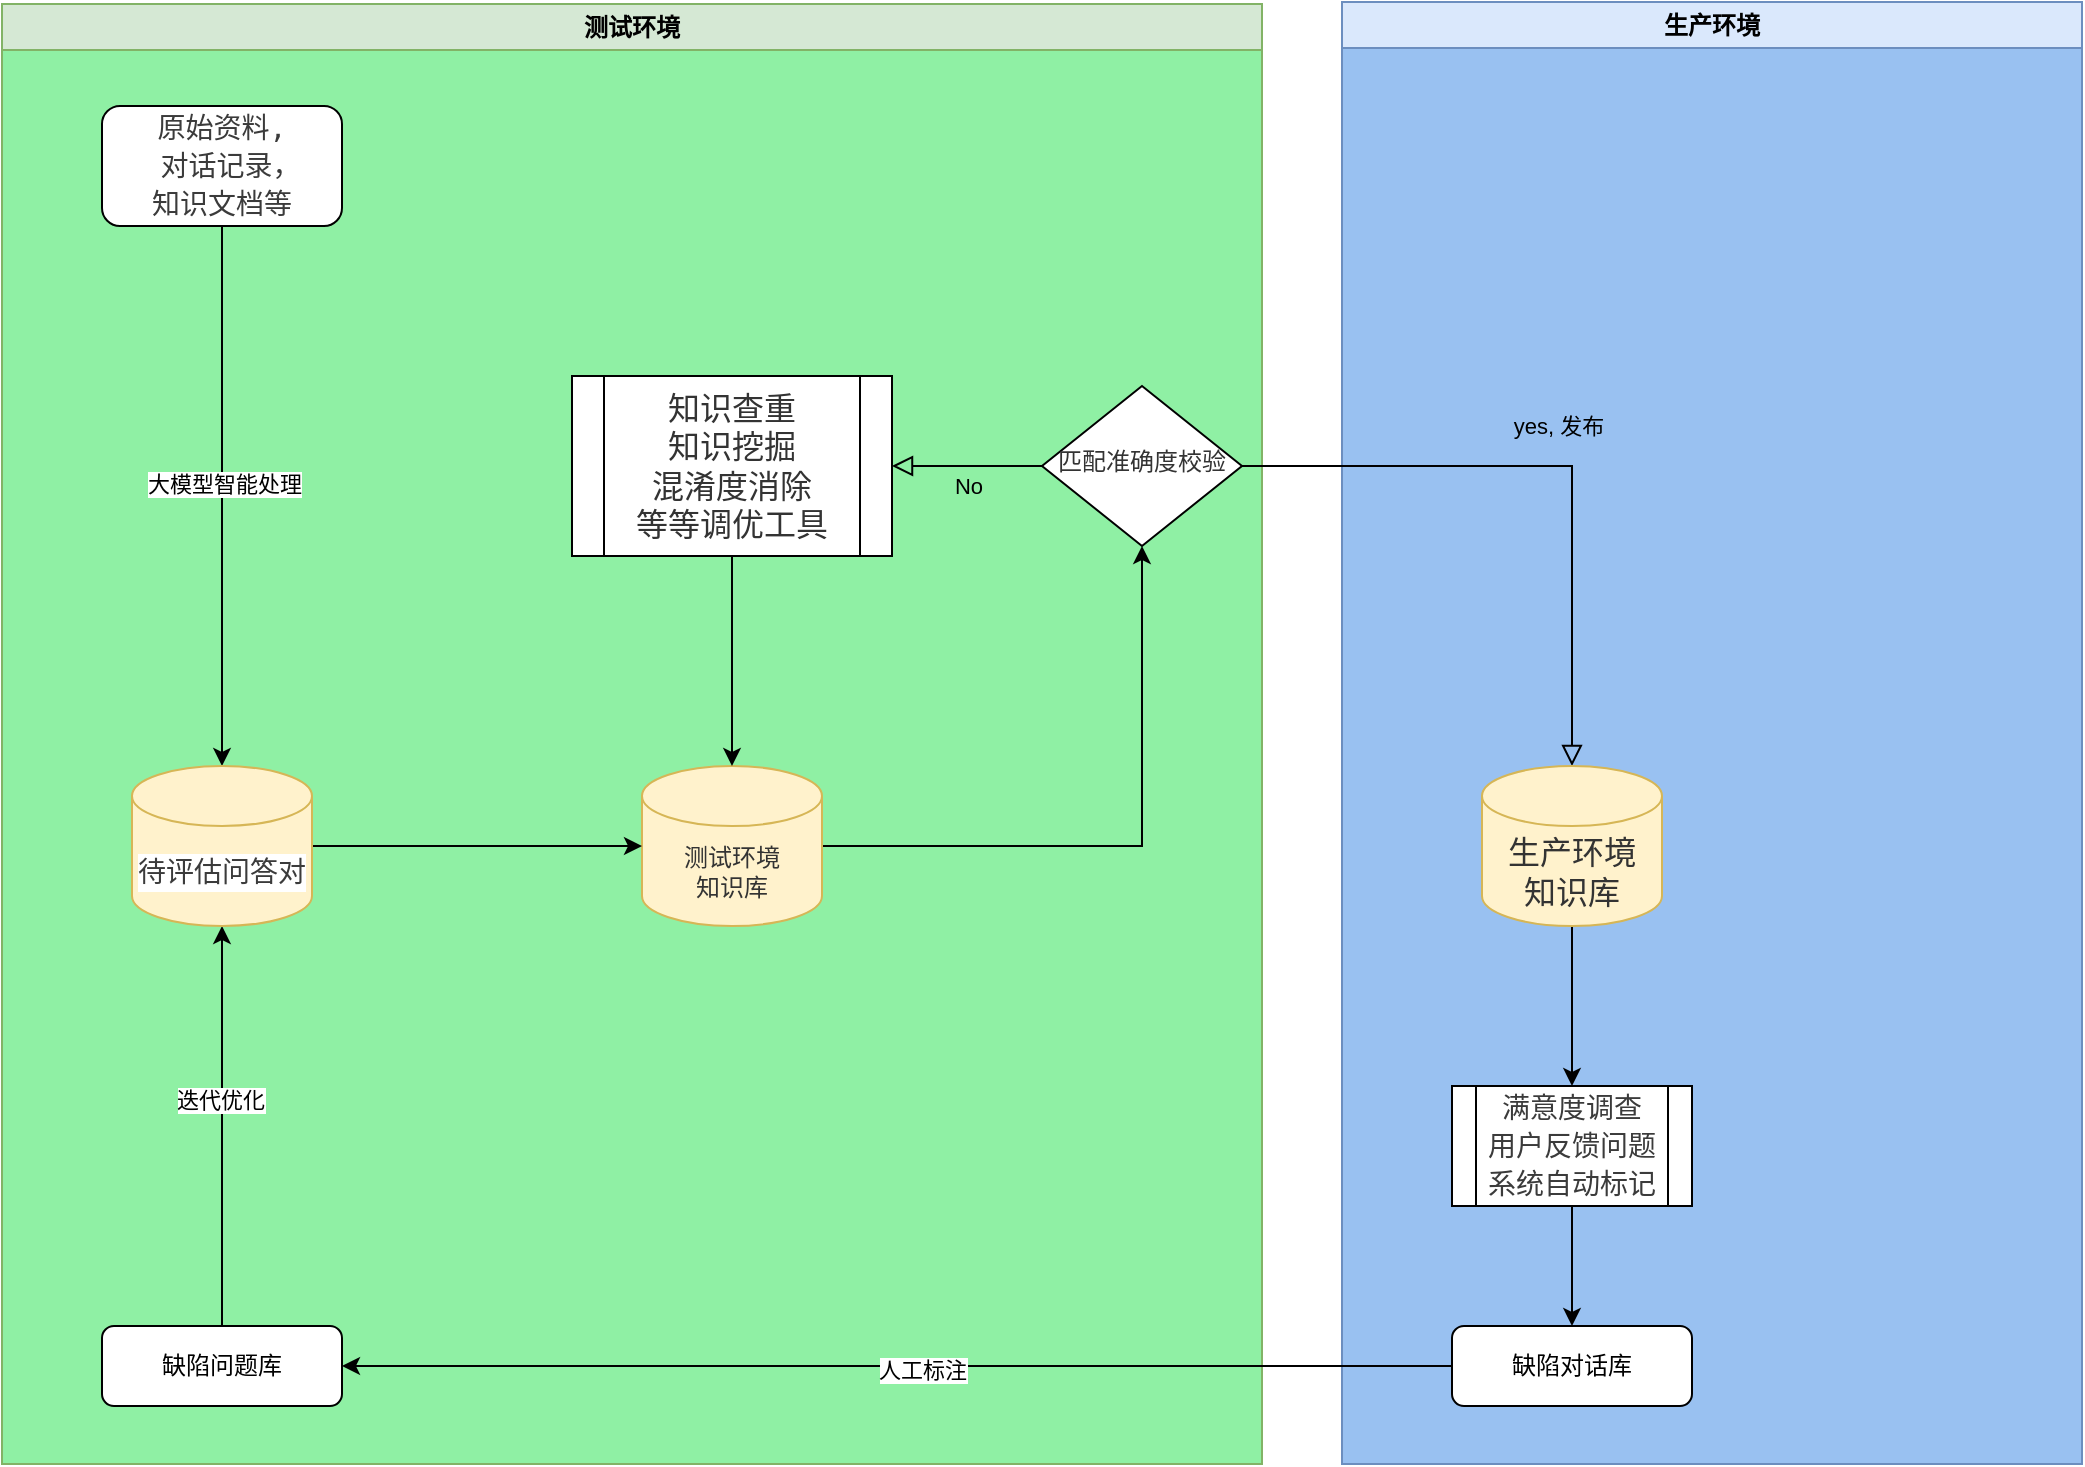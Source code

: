 <mxfile version="24.2.2" type="github">
  <diagram id="C5RBs43oDa-KdzZeNtuy" name="Page-1">
    <mxGraphModel dx="1434" dy="774" grid="1" gridSize="10" guides="1" tooltips="1" connect="1" arrows="1" fold="1" page="1" pageScale="1" pageWidth="1169" pageHeight="827" math="0" shadow="0">
      <root>
        <mxCell id="WIyWlLk6GJQsqaUBKTNV-0" />
        <mxCell id="WIyWlLk6GJQsqaUBKTNV-1" parent="WIyWlLk6GJQsqaUBKTNV-0" />
        <mxCell id="7Xhsyh4GKEWWm-mRP3Pb-1" value="生产环境" style="swimlane;whiteSpace=wrap;html=1;fillColor=#dae8fc;strokeColor=#6c8ebf;swimlaneFillColor=#99c1f1;movable=0;resizable=0;rotatable=0;deletable=0;editable=0;locked=1;connectable=0;" vertex="1" parent="WIyWlLk6GJQsqaUBKTNV-1">
          <mxGeometry x="760" y="48" width="370" height="731" as="geometry" />
        </mxCell>
        <mxCell id="7Xhsyh4GKEWWm-mRP3Pb-0" value="测试环境" style="swimlane;whiteSpace=wrap;html=1;shadow=0;glass=0;rounded=0;swimlaneLine=1;fillColor=#D5E8D4;strokeColor=#82b366;swimlaneFillColor=#8ff0a4;movable=0;resizable=0;rotatable=0;deletable=0;editable=0;locked=1;connectable=0;" vertex="1" parent="WIyWlLk6GJQsqaUBKTNV-1">
          <mxGeometry x="90" y="49" width="630" height="730" as="geometry" />
        </mxCell>
        <mxCell id="WIyWlLk6GJQsqaUBKTNV-4" value="yes, 发布" style="rounded=0;html=1;jettySize=auto;orthogonalLoop=1;fontSize=11;endArrow=block;endFill=0;endSize=8;strokeWidth=1;shadow=0;labelBackgroundColor=none;edgeStyle=orthogonalEdgeStyle;" parent="WIyWlLk6GJQsqaUBKTNV-1" source="WIyWlLk6GJQsqaUBKTNV-6" target="gHVwfudxcoL1SHL5vXDQ-7" edge="1">
          <mxGeometry y="20" relative="1" as="geometry">
            <mxPoint as="offset" />
          </mxGeometry>
        </mxCell>
        <mxCell id="WIyWlLk6GJQsqaUBKTNV-5" value="No" style="edgeStyle=orthogonalEdgeStyle;rounded=0;html=1;jettySize=auto;orthogonalLoop=1;fontSize=11;endArrow=block;endFill=0;endSize=8;strokeWidth=1;shadow=0;labelBackgroundColor=none;entryX=1;entryY=0.5;entryDx=0;entryDy=0;" parent="WIyWlLk6GJQsqaUBKTNV-1" source="WIyWlLk6GJQsqaUBKTNV-6" target="gHVwfudxcoL1SHL5vXDQ-15" edge="1">
          <mxGeometry y="10" relative="1" as="geometry">
            <mxPoint as="offset" />
          </mxGeometry>
        </mxCell>
        <mxCell id="WIyWlLk6GJQsqaUBKTNV-6" value="&lt;div style=&quot;display: inline-block; white-space: nowrap;&quot;&gt;&lt;span style=&quot;fill: rgb(51, 51, 51); color: rgb(51, 51, 51);&quot; class=&quot;nodeLabel&quot;&gt;匹配准确度校验&lt;/span&gt;&lt;/div&gt;" style="rhombus;whiteSpace=wrap;html=1;shadow=0;fontFamily=Helvetica;fontSize=12;align=center;strokeWidth=1;spacing=6;spacingTop=-4;" parent="WIyWlLk6GJQsqaUBKTNV-1" vertex="1">
          <mxGeometry x="610" y="240" width="100" height="80" as="geometry" />
        </mxCell>
        <mxCell id="gHVwfudxcoL1SHL5vXDQ-11" style="edgeStyle=orthogonalEdgeStyle;rounded=0;orthogonalLoop=1;jettySize=auto;html=1;" parent="WIyWlLk6GJQsqaUBKTNV-1" source="WIyWlLk6GJQsqaUBKTNV-11" target="WIyWlLk6GJQsqaUBKTNV-12" edge="1">
          <mxGeometry relative="1" as="geometry">
            <mxPoint x="685" y="730" as="sourcePoint" />
          </mxGeometry>
        </mxCell>
        <mxCell id="gHVwfudxcoL1SHL5vXDQ-12" value="人工标注" style="edgeLabel;html=1;align=center;verticalAlign=middle;resizable=0;points=[];" parent="gHVwfudxcoL1SHL5vXDQ-11" vertex="1" connectable="0">
          <mxGeometry x="-0.043" y="2" relative="1" as="geometry">
            <mxPoint as="offset" />
          </mxGeometry>
        </mxCell>
        <mxCell id="WIyWlLk6GJQsqaUBKTNV-11" value="缺陷对话库" style="rounded=1;whiteSpace=wrap;html=1;fontSize=12;glass=0;strokeWidth=1;shadow=0;" parent="WIyWlLk6GJQsqaUBKTNV-1" vertex="1">
          <mxGeometry x="815" y="710" width="120" height="40" as="geometry" />
        </mxCell>
        <mxCell id="WIyWlLk6GJQsqaUBKTNV-12" value="缺陷问题库" style="rounded=1;whiteSpace=wrap;html=1;fontSize=12;glass=0;strokeWidth=1;shadow=0;" parent="WIyWlLk6GJQsqaUBKTNV-1" vertex="1">
          <mxGeometry x="140" y="710" width="120" height="40" as="geometry" />
        </mxCell>
        <mxCell id="gHVwfudxcoL1SHL5vXDQ-1" style="edgeStyle=orthogonalEdgeStyle;rounded=0;orthogonalLoop=1;jettySize=auto;html=1;entryX=0.5;entryY=0;entryDx=0;entryDy=0;entryPerimeter=0;" parent="WIyWlLk6GJQsqaUBKTNV-1" source="gHVwfudxcoL1SHL5vXDQ-0" target="7Xhsyh4GKEWWm-mRP3Pb-2" edge="1">
          <mxGeometry relative="1" as="geometry" />
        </mxCell>
        <mxCell id="gHVwfudxcoL1SHL5vXDQ-2" value="大模型智能处理" style="edgeLabel;html=1;align=center;verticalAlign=middle;resizable=0;points=[];" parent="gHVwfudxcoL1SHL5vXDQ-1" vertex="1" connectable="0">
          <mxGeometry x="-0.05" y="1" relative="1" as="geometry">
            <mxPoint as="offset" />
          </mxGeometry>
        </mxCell>
        <mxCell id="gHVwfudxcoL1SHL5vXDQ-0" value="&lt;div style=&quot;color: #3b3b3b;background-color: #ffffff;font-family: &#39;Ubuntu Mono&#39;, &#39;Droid Sans Mono&#39;, &#39;monospace&#39;, monospace;font-weight: normal;font-size: 14px;line-height: 19px;white-space: pre;&quot;&gt;&lt;div&gt;&lt;span style=&quot;color: #3b3b3b;&quot;&gt;原始资料,&lt;/span&gt;&lt;/div&gt;&lt;div&gt;&lt;span style=&quot;color: #3b3b3b;&quot;&gt; 对话记录，&lt;/span&gt;&lt;/div&gt;&lt;div&gt;&lt;span style=&quot;color: #3b3b3b;&quot;&gt;知识文档等&lt;/span&gt;&lt;/div&gt;&lt;/div&gt;" style="rounded=1;whiteSpace=wrap;html=1;" parent="WIyWlLk6GJQsqaUBKTNV-1" vertex="1">
          <mxGeometry x="140" y="100" width="120" height="60" as="geometry" />
        </mxCell>
        <mxCell id="gHVwfudxcoL1SHL5vXDQ-6" style="edgeStyle=orthogonalEdgeStyle;rounded=0;orthogonalLoop=1;jettySize=auto;html=1;" parent="WIyWlLk6GJQsqaUBKTNV-1" source="gHVwfudxcoL1SHL5vXDQ-3" target="WIyWlLk6GJQsqaUBKTNV-6" edge="1">
          <mxGeometry relative="1" as="geometry" />
        </mxCell>
        <mxCell id="gHVwfudxcoL1SHL5vXDQ-3" value="&lt;div style=&quot;display: inline-block; white-space: nowrap;&quot;&gt;&lt;span style=&quot;fill: rgb(51, 51, 51); color: rgb(51, 51, 51);&quot; class=&quot;nodeLabel&quot;&gt;测试环境&lt;br&gt;知识库&lt;/span&gt;&lt;/div&gt;" style="shape=cylinder3;whiteSpace=wrap;html=1;boundedLbl=1;backgroundOutline=1;size=15;fillColor=#fff2cc;strokeColor=#d6b656;" parent="WIyWlLk6GJQsqaUBKTNV-1" vertex="1">
          <mxGeometry x="410" y="430" width="90" height="80" as="geometry" />
        </mxCell>
        <mxCell id="gHVwfudxcoL1SHL5vXDQ-8" style="edgeStyle=orthogonalEdgeStyle;rounded=0;orthogonalLoop=1;jettySize=auto;html=1;" parent="WIyWlLk6GJQsqaUBKTNV-1" source="gHVwfudxcoL1SHL5vXDQ-7" target="gHVwfudxcoL1SHL5vXDQ-9" edge="1">
          <mxGeometry relative="1" as="geometry">
            <mxPoint x="375" y="550" as="targetPoint" />
          </mxGeometry>
        </mxCell>
        <mxCell id="gHVwfudxcoL1SHL5vXDQ-7" value="&lt;div&gt;&lt;span style=&quot;color: rgb(51, 51, 51); font-family: &amp;quot;trebuchet ms&amp;quot;, verdana, arial, sans-serif; font-size: 16px; font-style: normal; font-variant-ligatures: normal; font-variant-caps: normal; font-weight: 400; letter-spacing: normal; orphans: 2; text-align: center; text-indent: 0px; text-transform: none; widows: 2; word-spacing: 0px; -webkit-text-stroke-width: 0px; white-space: nowrap; text-decoration-thickness: initial; text-decoration-style: initial; text-decoration-color: initial; display: inline !important; float: none;&quot;&gt;生产环境&lt;/span&gt;&lt;/div&gt;&lt;div&gt;&lt;span style=&quot;color: rgb(51, 51, 51); font-family: &amp;quot;trebuchet ms&amp;quot;, verdana, arial, sans-serif; font-size: 16px; font-style: normal; font-variant-ligatures: normal; font-variant-caps: normal; font-weight: 400; letter-spacing: normal; orphans: 2; text-align: center; text-indent: 0px; text-transform: none; widows: 2; word-spacing: 0px; -webkit-text-stroke-width: 0px; white-space: nowrap; text-decoration-thickness: initial; text-decoration-style: initial; text-decoration-color: initial; display: inline !important; float: none;&quot;&gt;知识库&lt;br&gt;&lt;/span&gt;&lt;/div&gt;" style="shape=cylinder3;whiteSpace=wrap;html=1;boundedLbl=1;backgroundOutline=1;size=15;fillColor=#fff2cc;strokeColor=#d6b656;" parent="WIyWlLk6GJQsqaUBKTNV-1" vertex="1">
          <mxGeometry x="830" y="430" width="90" height="80" as="geometry" />
        </mxCell>
        <mxCell id="gHVwfudxcoL1SHL5vXDQ-10" style="edgeStyle=orthogonalEdgeStyle;rounded=0;orthogonalLoop=1;jettySize=auto;html=1;entryX=0.5;entryY=0;entryDx=0;entryDy=0;" parent="WIyWlLk6GJQsqaUBKTNV-1" source="gHVwfudxcoL1SHL5vXDQ-9" target="WIyWlLk6GJQsqaUBKTNV-11" edge="1">
          <mxGeometry relative="1" as="geometry" />
        </mxCell>
        <mxCell id="gHVwfudxcoL1SHL5vXDQ-9" value="&lt;div style=&quot;color: #3b3b3b;background-color: #ffffff;font-family: &#39;Ubuntu Mono&#39;, &#39;Droid Sans Mono&#39;, &#39;monospace&#39;, monospace;font-weight: normal;font-size: 14px;line-height: 19px;white-space: pre;&quot;&gt;&lt;div&gt;&lt;span style=&quot;color: #3b3b3b;&quot;&gt;满意度调查&lt;/span&gt;&lt;/div&gt;&lt;div&gt;&lt;span style=&quot;color: #3b3b3b;&quot;&gt;用户反馈问题&lt;/span&gt;&lt;/div&gt;&lt;div&gt;&lt;span style=&quot;color: #3b3b3b;&quot;&gt;系统自动标记&lt;br&gt;&lt;/span&gt;&lt;/div&gt;&lt;/div&gt;" style="shape=process;whiteSpace=wrap;html=1;backgroundOutline=1;" parent="WIyWlLk6GJQsqaUBKTNV-1" vertex="1">
          <mxGeometry x="815" y="590" width="120" height="60" as="geometry" />
        </mxCell>
        <mxCell id="gHVwfudxcoL1SHL5vXDQ-13" style="edgeStyle=orthogonalEdgeStyle;rounded=0;orthogonalLoop=1;jettySize=auto;html=1;entryX=0.5;entryY=1;entryDx=0;entryDy=0;entryPerimeter=0;" parent="WIyWlLk6GJQsqaUBKTNV-1" source="WIyWlLk6GJQsqaUBKTNV-12" target="7Xhsyh4GKEWWm-mRP3Pb-2" edge="1">
          <mxGeometry relative="1" as="geometry" />
        </mxCell>
        <mxCell id="gHVwfudxcoL1SHL5vXDQ-14" value="迭代优化" style="edgeLabel;html=1;align=center;verticalAlign=middle;resizable=0;points=[];" parent="gHVwfudxcoL1SHL5vXDQ-13" vertex="1" connectable="0">
          <mxGeometry x="0.134" y="1" relative="1" as="geometry">
            <mxPoint as="offset" />
          </mxGeometry>
        </mxCell>
        <mxCell id="gHVwfudxcoL1SHL5vXDQ-16" style="edgeStyle=orthogonalEdgeStyle;rounded=0;orthogonalLoop=1;jettySize=auto;html=1;" parent="WIyWlLk6GJQsqaUBKTNV-1" source="gHVwfudxcoL1SHL5vXDQ-15" target="gHVwfudxcoL1SHL5vXDQ-3" edge="1">
          <mxGeometry relative="1" as="geometry" />
        </mxCell>
        <mxCell id="gHVwfudxcoL1SHL5vXDQ-15" value="&lt;span style=&quot;color: rgb(51, 51, 51); font-family: &amp;quot;trebuchet ms&amp;quot;, verdana, arial, sans-serif; font-size: 16px; font-style: normal; font-variant-ligatures: normal; font-variant-caps: normal; font-weight: 400; letter-spacing: normal; orphans: 2; text-align: center; text-indent: 0px; text-transform: none; widows: 2; word-spacing: 0px; -webkit-text-stroke-width: 0px; white-space: nowrap; text-decoration-thickness: initial; text-decoration-style: initial; text-decoration-color: initial; display: inline !important; float: none;&quot;&gt;知识查重&lt;/span&gt;&lt;br style=&quot;color: rgb(51, 51, 51); font-family: &amp;quot;trebuchet ms&amp;quot;, verdana, arial, sans-serif; font-size: 16px; font-style: normal; font-variant-ligatures: normal; font-variant-caps: normal; font-weight: 400; letter-spacing: normal; orphans: 2; text-align: center; text-indent: 0px; text-transform: none; widows: 2; word-spacing: 0px; -webkit-text-stroke-width: 0px; white-space: nowrap; text-decoration-thickness: initial; text-decoration-style: initial; text-decoration-color: initial;&quot;&gt;&lt;span style=&quot;color: rgb(51, 51, 51); font-family: &amp;quot;trebuchet ms&amp;quot;, verdana, arial, sans-serif; font-size: 16px; font-style: normal; font-variant-ligatures: normal; font-variant-caps: normal; font-weight: 400; letter-spacing: normal; orphans: 2; text-align: center; text-indent: 0px; text-transform: none; widows: 2; word-spacing: 0px; -webkit-text-stroke-width: 0px; white-space: nowrap; text-decoration-thickness: initial; text-decoration-style: initial; text-decoration-color: initial; display: inline !important; float: none;&quot;&gt;知识挖掘&lt;/span&gt;&lt;br style=&quot;color: rgb(51, 51, 51); font-family: &amp;quot;trebuchet ms&amp;quot;, verdana, arial, sans-serif; font-size: 16px; font-style: normal; font-variant-ligatures: normal; font-variant-caps: normal; font-weight: 400; letter-spacing: normal; orphans: 2; text-align: center; text-indent: 0px; text-transform: none; widows: 2; word-spacing: 0px; -webkit-text-stroke-width: 0px; white-space: nowrap; text-decoration-thickness: initial; text-decoration-style: initial; text-decoration-color: initial;&quot;&gt;&lt;div&gt;&lt;span style=&quot;color: rgb(51, 51, 51); font-family: &amp;quot;trebuchet ms&amp;quot;, verdana, arial, sans-serif; font-size: 16px; font-style: normal; font-variant-ligatures: normal; font-variant-caps: normal; font-weight: 400; letter-spacing: normal; orphans: 2; text-align: center; text-indent: 0px; text-transform: none; widows: 2; word-spacing: 0px; -webkit-text-stroke-width: 0px; white-space: nowrap; text-decoration-thickness: initial; text-decoration-style: initial; text-decoration-color: initial; display: inline !important; float: none;&quot;&gt;混淆度消除&lt;/span&gt;&lt;/div&gt;&lt;div&gt;&lt;span style=&quot;color: rgb(51, 51, 51); font-family: &amp;quot;trebuchet ms&amp;quot;, verdana, arial, sans-serif; font-size: 16px; font-style: normal; font-variant-ligatures: normal; font-variant-caps: normal; font-weight: 400; letter-spacing: normal; orphans: 2; text-align: center; text-indent: 0px; text-transform: none; widows: 2; word-spacing: 0px; -webkit-text-stroke-width: 0px; white-space: nowrap; text-decoration-thickness: initial; text-decoration-style: initial; text-decoration-color: initial; display: inline !important; float: none;&quot;&gt;等等调优工具&lt;br&gt;&lt;/span&gt;&lt;/div&gt;" style="shape=process;whiteSpace=wrap;html=1;backgroundOutline=1;" parent="WIyWlLk6GJQsqaUBKTNV-1" vertex="1">
          <mxGeometry x="375" y="235" width="160" height="90" as="geometry" />
        </mxCell>
        <mxCell id="7Xhsyh4GKEWWm-mRP3Pb-3" style="edgeStyle=orthogonalEdgeStyle;rounded=0;orthogonalLoop=1;jettySize=auto;html=1;" edge="1" parent="WIyWlLk6GJQsqaUBKTNV-1" source="7Xhsyh4GKEWWm-mRP3Pb-2" target="gHVwfudxcoL1SHL5vXDQ-3">
          <mxGeometry relative="1" as="geometry" />
        </mxCell>
        <mxCell id="7Xhsyh4GKEWWm-mRP3Pb-2" value="&lt;div style=&quot;color: #3b3b3b;background-color: #ffffff;font-family: &#39;Ubuntu Mono&#39;, &#39;Droid Sans Mono&#39;, &#39;monospace&#39;, monospace;font-weight: normal;font-size: 14px;line-height: 19px;white-space: pre;&quot;&gt;&lt;div&gt;&lt;span style=&quot;color: #3b3b3b;&quot;&gt;待评估问答对&lt;/span&gt;&lt;/div&gt;&lt;/div&gt;" style="shape=cylinder3;whiteSpace=wrap;html=1;boundedLbl=1;backgroundOutline=1;size=15;fillColor=#fff2cc;strokeColor=#d6b656;" vertex="1" parent="WIyWlLk6GJQsqaUBKTNV-1">
          <mxGeometry x="155" y="430" width="90" height="80" as="geometry" />
        </mxCell>
      </root>
    </mxGraphModel>
  </diagram>
</mxfile>
